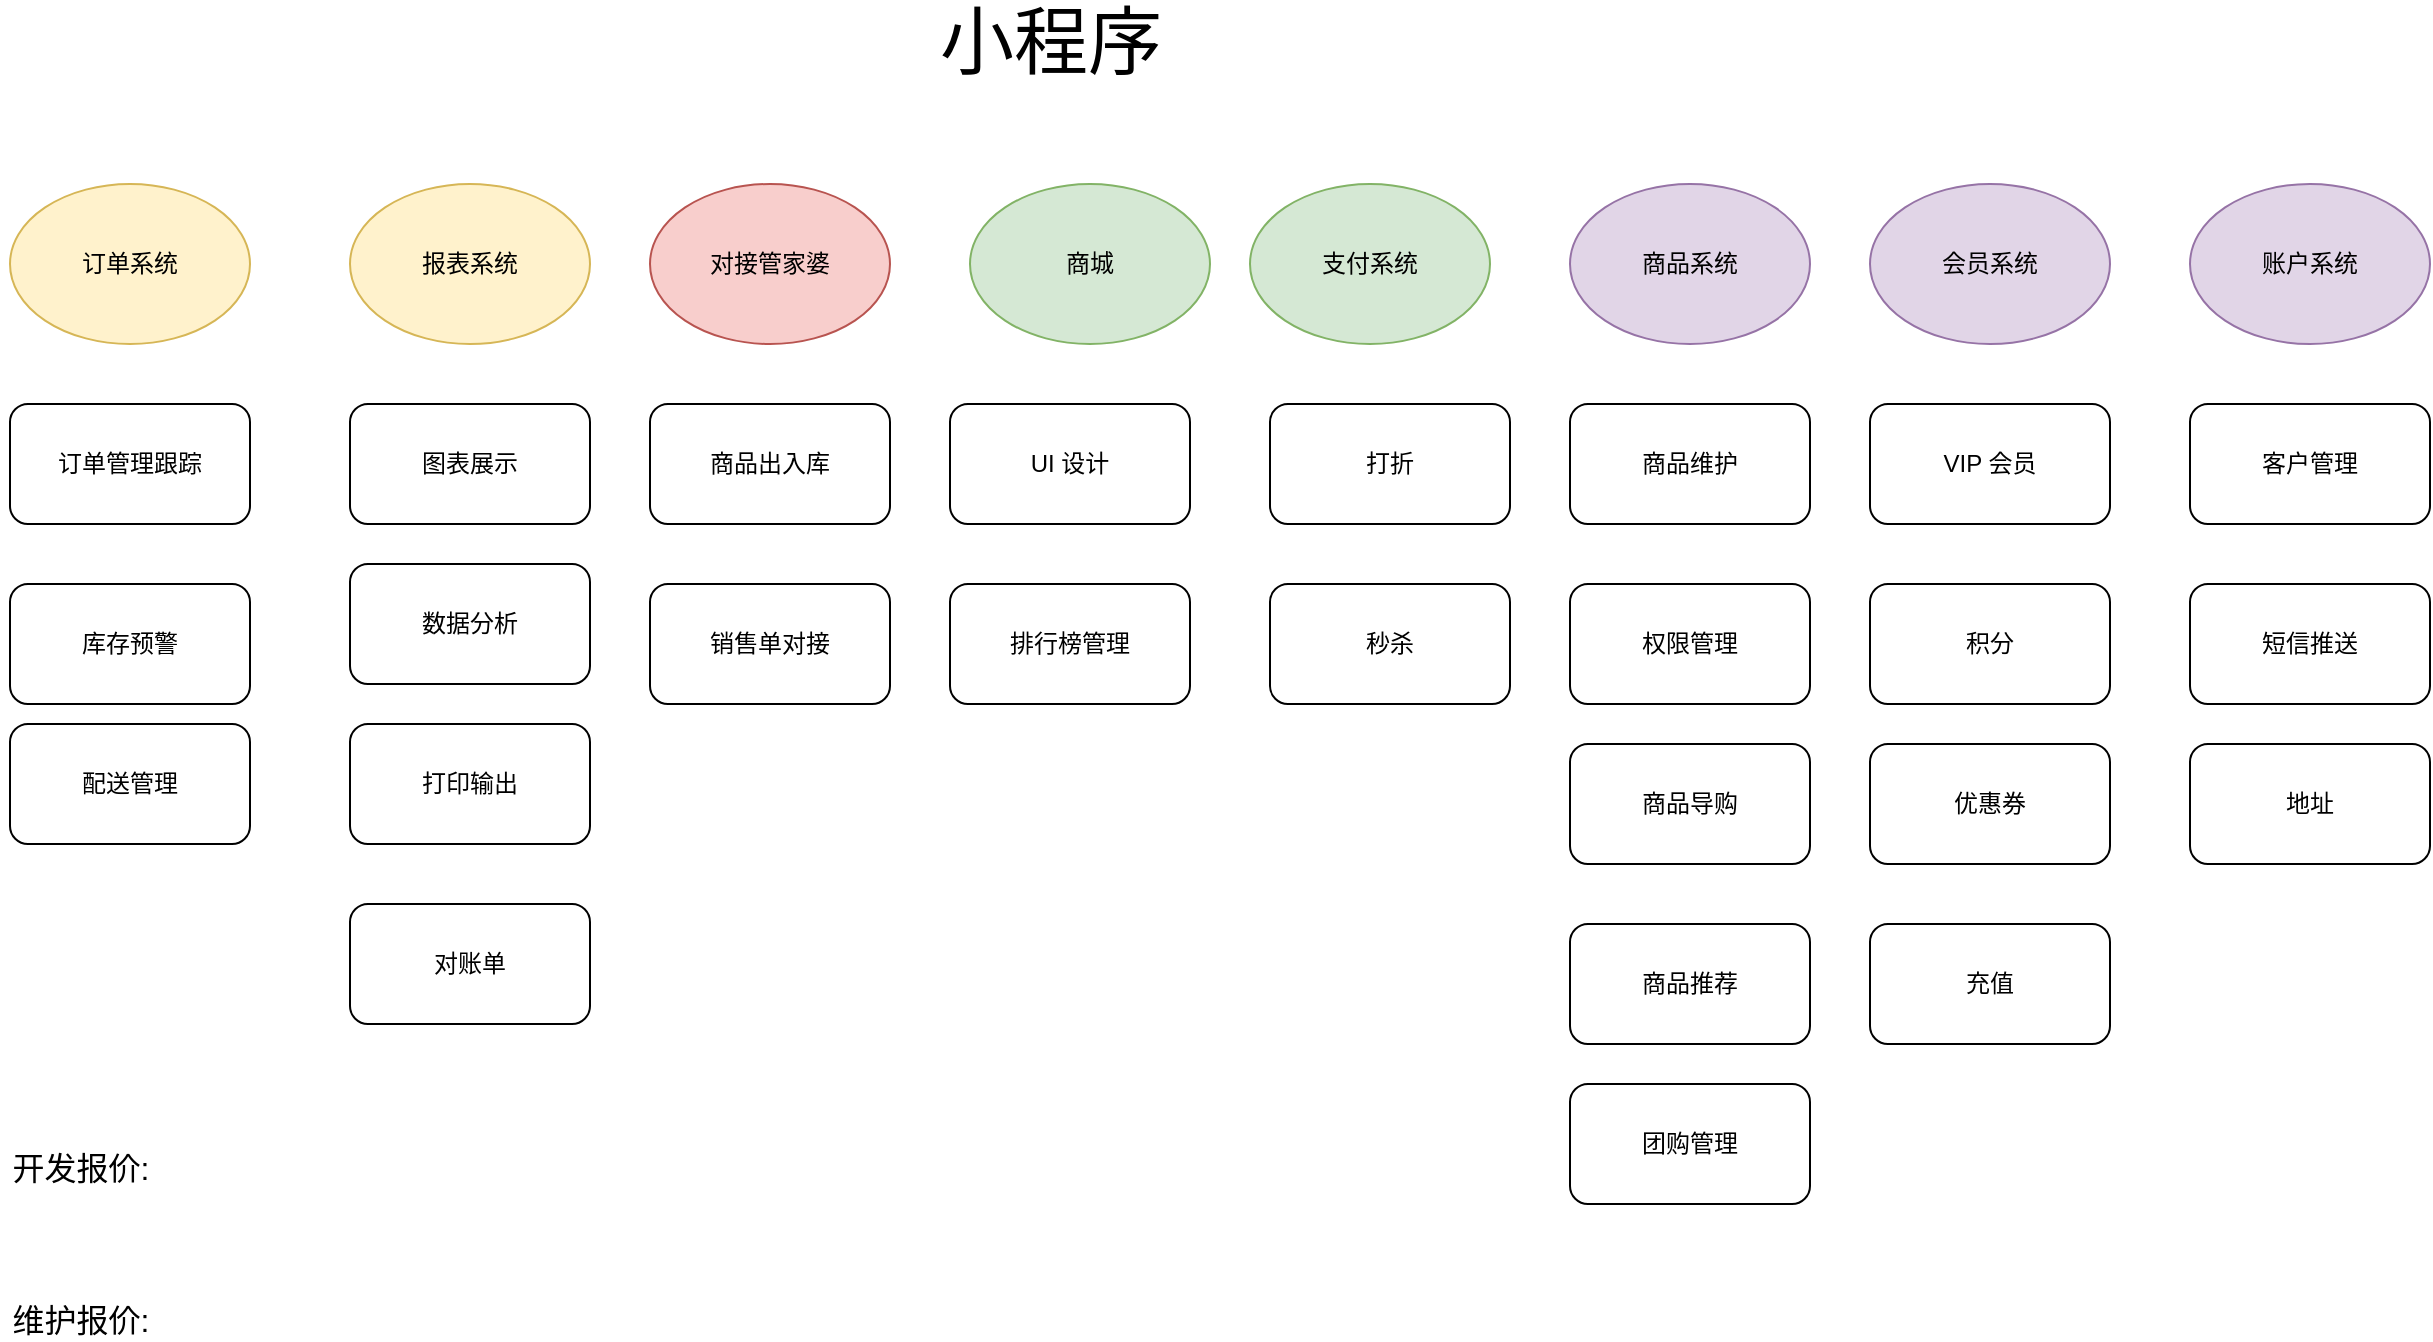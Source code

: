 <mxfile version="15.3.5" type="github">
  <diagram id="4GHwNbhPT8ErfyqbCuGE" name="Page-1">
    <mxGraphModel dx="2177" dy="869" grid="1" gridSize="10" guides="1" tooltips="1" connect="1" arrows="1" fold="1" page="1" pageScale="1" pageWidth="827" pageHeight="1169" math="0" shadow="0">
      <root>
        <mxCell id="0" />
        <mxCell id="1" parent="0" />
        <mxCell id="mptvfy9NmQ3UMROiCA39-2" value="订单系统" style="ellipse;whiteSpace=wrap;html=1;hachureGap=4;pointerEvents=0;fillColor=#fff2cc;strokeColor=#d6b656;" vertex="1" parent="1">
          <mxGeometry x="-110" y="120" width="120" height="80" as="geometry" />
        </mxCell>
        <mxCell id="mptvfy9NmQ3UMROiCA39-3" value="报表系统" style="ellipse;whiteSpace=wrap;html=1;hachureGap=4;pointerEvents=0;fillColor=#fff2cc;strokeColor=#d6b656;" vertex="1" parent="1">
          <mxGeometry x="60" y="120" width="120" height="80" as="geometry" />
        </mxCell>
        <mxCell id="mptvfy9NmQ3UMROiCA39-4" value="账户系统" style="ellipse;whiteSpace=wrap;html=1;hachureGap=4;pointerEvents=0;fillColor=#e1d5e7;strokeColor=#9673a6;" vertex="1" parent="1">
          <mxGeometry x="980" y="120" width="120" height="80" as="geometry" />
        </mxCell>
        <mxCell id="mptvfy9NmQ3UMROiCA39-5" value="会员系统" style="ellipse;whiteSpace=wrap;html=1;hachureGap=4;pointerEvents=0;fillColor=#e1d5e7;strokeColor=#9673a6;" vertex="1" parent="1">
          <mxGeometry x="820" y="120" width="120" height="80" as="geometry" />
        </mxCell>
        <mxCell id="mptvfy9NmQ3UMROiCA39-6" value="商品系统" style="ellipse;whiteSpace=wrap;html=1;hachureGap=4;pointerEvents=0;fillColor=#e1d5e7;strokeColor=#9673a6;" vertex="1" parent="1">
          <mxGeometry x="670" y="120" width="120" height="80" as="geometry" />
        </mxCell>
        <mxCell id="mptvfy9NmQ3UMROiCA39-7" value="支付系统" style="ellipse;whiteSpace=wrap;html=1;hachureGap=4;pointerEvents=0;fillColor=#d5e8d4;strokeColor=#82b366;" vertex="1" parent="1">
          <mxGeometry x="510" y="120" width="120" height="80" as="geometry" />
        </mxCell>
        <mxCell id="mptvfy9NmQ3UMROiCA39-8" value="对接管家婆" style="ellipse;whiteSpace=wrap;html=1;hachureGap=4;pointerEvents=0;fillColor=#f8cecc;strokeColor=#b85450;" vertex="1" parent="1">
          <mxGeometry x="210" y="120" width="120" height="80" as="geometry" />
        </mxCell>
        <mxCell id="mptvfy9NmQ3UMROiCA39-9" value="商城" style="ellipse;whiteSpace=wrap;html=1;hachureGap=4;pointerEvents=0;fillColor=#d5e8d4;strokeColor=#82b366;" vertex="1" parent="1">
          <mxGeometry x="370" y="120" width="120" height="80" as="geometry" />
        </mxCell>
        <mxCell id="mptvfy9NmQ3UMROiCA39-11" value="VIP 会员" style="rounded=1;whiteSpace=wrap;html=1;hachureGap=4;pointerEvents=0;" vertex="1" parent="1">
          <mxGeometry x="820" y="230" width="120" height="60" as="geometry" />
        </mxCell>
        <mxCell id="mptvfy9NmQ3UMROiCA39-12" value="积分" style="rounded=1;whiteSpace=wrap;html=1;hachureGap=4;pointerEvents=0;" vertex="1" parent="1">
          <mxGeometry x="820" y="320" width="120" height="60" as="geometry" />
        </mxCell>
        <mxCell id="mptvfy9NmQ3UMROiCA39-13" value="优惠券" style="rounded=1;whiteSpace=wrap;html=1;hachureGap=4;pointerEvents=0;" vertex="1" parent="1">
          <mxGeometry x="820" y="400" width="120" height="60" as="geometry" />
        </mxCell>
        <mxCell id="mptvfy9NmQ3UMROiCA39-14" value="图表展示" style="rounded=1;whiteSpace=wrap;html=1;hachureGap=4;pointerEvents=0;" vertex="1" parent="1">
          <mxGeometry x="60" y="230" width="120" height="60" as="geometry" />
        </mxCell>
        <mxCell id="mptvfy9NmQ3UMROiCA39-15" value="数据分析" style="rounded=1;whiteSpace=wrap;html=1;hachureGap=4;pointerEvents=0;" vertex="1" parent="1">
          <mxGeometry x="60" y="310" width="120" height="60" as="geometry" />
        </mxCell>
        <mxCell id="mptvfy9NmQ3UMROiCA39-16" value="打印输出" style="rounded=1;whiteSpace=wrap;html=1;hachureGap=4;pointerEvents=0;" vertex="1" parent="1">
          <mxGeometry x="60" y="390" width="120" height="60" as="geometry" />
        </mxCell>
        <mxCell id="mptvfy9NmQ3UMROiCA39-17" value="商品出入库" style="rounded=1;whiteSpace=wrap;html=1;hachureGap=4;pointerEvents=0;" vertex="1" parent="1">
          <mxGeometry x="210" y="230" width="120" height="60" as="geometry" />
        </mxCell>
        <mxCell id="mptvfy9NmQ3UMROiCA39-18" value="地址" style="rounded=1;whiteSpace=wrap;html=1;hachureGap=4;pointerEvents=0;" vertex="1" parent="1">
          <mxGeometry x="980" y="400" width="120" height="60" as="geometry" />
        </mxCell>
        <mxCell id="mptvfy9NmQ3UMROiCA39-19" value="对账单" style="rounded=1;whiteSpace=wrap;html=1;hachureGap=4;pointerEvents=0;" vertex="1" parent="1">
          <mxGeometry x="60" y="480" width="120" height="60" as="geometry" />
        </mxCell>
        <mxCell id="mptvfy9NmQ3UMROiCA39-20" value="商品维护" style="rounded=1;whiteSpace=wrap;html=1;hachureGap=4;pointerEvents=0;" vertex="1" parent="1">
          <mxGeometry x="670" y="230" width="120" height="60" as="geometry" />
        </mxCell>
        <mxCell id="mptvfy9NmQ3UMROiCA39-21" value="充值" style="rounded=1;whiteSpace=wrap;html=1;hachureGap=4;pointerEvents=0;" vertex="1" parent="1">
          <mxGeometry x="820" y="490" width="120" height="60" as="geometry" />
        </mxCell>
        <mxCell id="mptvfy9NmQ3UMROiCA39-22" value="UI 设计" style="rounded=1;whiteSpace=wrap;html=1;hachureGap=4;pointerEvents=0;" vertex="1" parent="1">
          <mxGeometry x="360" y="230" width="120" height="60" as="geometry" />
        </mxCell>
        <mxCell id="mptvfy9NmQ3UMROiCA39-23" value="打折" style="rounded=1;whiteSpace=wrap;html=1;hachureGap=4;pointerEvents=0;" vertex="1" parent="1">
          <mxGeometry x="520" y="230" width="120" height="60" as="geometry" />
        </mxCell>
        <mxCell id="mptvfy9NmQ3UMROiCA39-24" value="秒杀" style="rounded=1;whiteSpace=wrap;html=1;hachureGap=4;pointerEvents=0;" vertex="1" parent="1">
          <mxGeometry x="520" y="320" width="120" height="60" as="geometry" />
        </mxCell>
        <mxCell id="mptvfy9NmQ3UMROiCA39-25" value="订单管理跟踪" style="rounded=1;whiteSpace=wrap;html=1;hachureGap=4;pointerEvents=0;" vertex="1" parent="1">
          <mxGeometry x="-110" y="230" width="120" height="60" as="geometry" />
        </mxCell>
        <mxCell id="mptvfy9NmQ3UMROiCA39-26" value="短信推送" style="rounded=1;whiteSpace=wrap;html=1;hachureGap=4;pointerEvents=0;" vertex="1" parent="1">
          <mxGeometry x="980" y="320" width="120" height="60" as="geometry" />
        </mxCell>
        <mxCell id="mptvfy9NmQ3UMROiCA39-27" value="库存预警" style="rounded=1;whiteSpace=wrap;html=1;hachureGap=4;pointerEvents=0;" vertex="1" parent="1">
          <mxGeometry x="-110" y="320" width="120" height="60" as="geometry" />
        </mxCell>
        <mxCell id="mptvfy9NmQ3UMROiCA39-28" value="客户管理" style="rounded=1;whiteSpace=wrap;html=1;hachureGap=4;pointerEvents=0;" vertex="1" parent="1">
          <mxGeometry x="980" y="230" width="120" height="60" as="geometry" />
        </mxCell>
        <mxCell id="mptvfy9NmQ3UMROiCA39-29" value="配送管理" style="rounded=1;whiteSpace=wrap;html=1;hachureGap=4;pointerEvents=0;" vertex="1" parent="1">
          <mxGeometry x="-110" y="390" width="120" height="60" as="geometry" />
        </mxCell>
        <mxCell id="mptvfy9NmQ3UMROiCA39-30" value="权限管理" style="rounded=1;whiteSpace=wrap;html=1;hachureGap=4;pointerEvents=0;" vertex="1" parent="1">
          <mxGeometry x="670" y="320" width="120" height="60" as="geometry" />
        </mxCell>
        <mxCell id="mptvfy9NmQ3UMROiCA39-31" value="排行榜管理" style="rounded=1;whiteSpace=wrap;html=1;hachureGap=4;pointerEvents=0;" vertex="1" parent="1">
          <mxGeometry x="360" y="320" width="120" height="60" as="geometry" />
        </mxCell>
        <mxCell id="mptvfy9NmQ3UMROiCA39-32" value="商品导购" style="rounded=1;whiteSpace=wrap;html=1;hachureGap=4;pointerEvents=0;" vertex="1" parent="1">
          <mxGeometry x="670" y="400" width="120" height="60" as="geometry" />
        </mxCell>
        <mxCell id="mptvfy9NmQ3UMROiCA39-33" value="商品推荐" style="rounded=1;whiteSpace=wrap;html=1;hachureGap=4;pointerEvents=0;" vertex="1" parent="1">
          <mxGeometry x="670" y="490" width="120" height="60" as="geometry" />
        </mxCell>
        <mxCell id="mptvfy9NmQ3UMROiCA39-34" value="团购管理" style="rounded=1;whiteSpace=wrap;html=1;hachureGap=4;pointerEvents=0;" vertex="1" parent="1">
          <mxGeometry x="670" y="570" width="120" height="60" as="geometry" />
        </mxCell>
        <mxCell id="mptvfy9NmQ3UMROiCA39-35" value="销售单对接" style="rounded=1;whiteSpace=wrap;html=1;hachureGap=4;pointerEvents=0;" vertex="1" parent="1">
          <mxGeometry x="210" y="320" width="120" height="60" as="geometry" />
        </mxCell>
        <mxCell id="mptvfy9NmQ3UMROiCA39-38" value="&lt;font style=&quot;font-size: 37px&quot;&gt;小程序&lt;/font&gt;" style="text;html=1;align=center;verticalAlign=middle;resizable=0;points=[];autosize=1;strokeColor=none;fillColor=none;" vertex="1" parent="1">
          <mxGeometry x="345" y="35" width="130" height="30" as="geometry" />
        </mxCell>
        <mxCell id="mptvfy9NmQ3UMROiCA39-41" value="&lt;font style=&quot;font-size: 16px&quot;&gt;开发报价:&lt;br&gt;&lt;br&gt;&lt;br&gt;&lt;br&gt;维护报价:&lt;/font&gt;" style="text;html=1;align=center;verticalAlign=middle;resizable=0;points=[];autosize=1;strokeColor=none;fillColor=none;" vertex="1" parent="1">
          <mxGeometry x="-115" y="610" width="80" height="80" as="geometry" />
        </mxCell>
      </root>
    </mxGraphModel>
  </diagram>
</mxfile>
